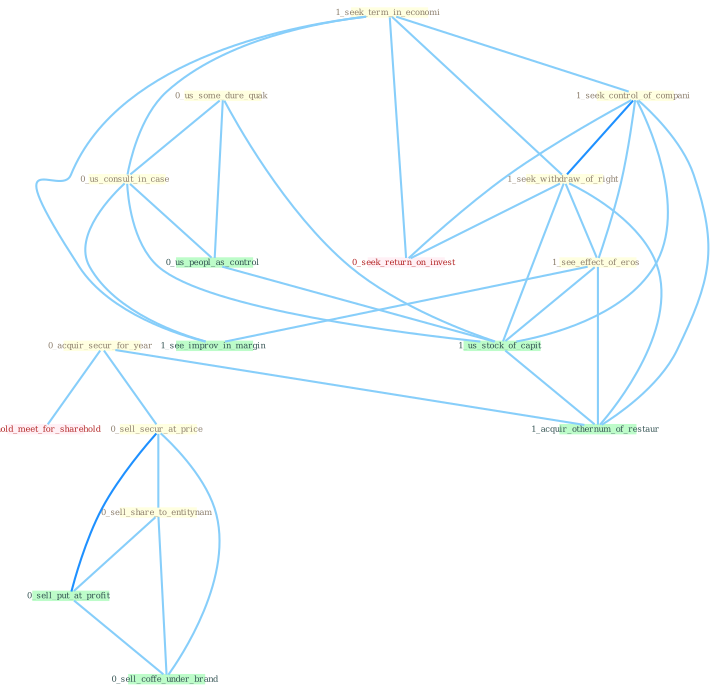 Graph G{ 
    node
    [shape=polygon,style=filled,width=.5,height=.06,color="#BDFCC9",fixedsize=true,fontsize=4,
    fontcolor="#2f4f4f"];
    {node
    [color="#ffffe0", fontcolor="#8b7d6b"] "0_acquir_secur_for_year " "1_seek_term_in_economi " "0_us_some_dure_quak " "1_seek_control_of_compani " "1_seek_withdraw_of_right " "0_sell_secur_at_price " "0_us_consult_in_case " "1_see_effect_of_eros " "0_sell_share_to_entitynam "}
{node [color="#fff0f5", fontcolor="#b22222"] "0_seek_return_on_invest " "1_hold_meet_for_sharehold "}
edge [color="#B0E2FF"];

	"0_acquir_secur_for_year " -- "0_sell_secur_at_price " [w="1", color="#87cefa" ];
	"0_acquir_secur_for_year " -- "1_hold_meet_for_sharehold " [w="1", color="#87cefa" ];
	"0_acquir_secur_for_year " -- "1_acquir_othernum_of_restaur " [w="1", color="#87cefa" ];
	"1_seek_term_in_economi " -- "1_seek_control_of_compani " [w="1", color="#87cefa" ];
	"1_seek_term_in_economi " -- "1_seek_withdraw_of_right " [w="1", color="#87cefa" ];
	"1_seek_term_in_economi " -- "0_us_consult_in_case " [w="1", color="#87cefa" ];
	"1_seek_term_in_economi " -- "0_seek_return_on_invest " [w="1", color="#87cefa" ];
	"1_seek_term_in_economi " -- "1_see_improv_in_margin " [w="1", color="#87cefa" ];
	"0_us_some_dure_quak " -- "0_us_consult_in_case " [w="1", color="#87cefa" ];
	"0_us_some_dure_quak " -- "0_us_peopl_as_control " [w="1", color="#87cefa" ];
	"0_us_some_dure_quak " -- "1_us_stock_of_capit " [w="1", color="#87cefa" ];
	"1_seek_control_of_compani " -- "1_seek_withdraw_of_right " [w="2", color="#1e90ff" , len=0.8];
	"1_seek_control_of_compani " -- "1_see_effect_of_eros " [w="1", color="#87cefa" ];
	"1_seek_control_of_compani " -- "0_seek_return_on_invest " [w="1", color="#87cefa" ];
	"1_seek_control_of_compani " -- "1_us_stock_of_capit " [w="1", color="#87cefa" ];
	"1_seek_control_of_compani " -- "1_acquir_othernum_of_restaur " [w="1", color="#87cefa" ];
	"1_seek_withdraw_of_right " -- "1_see_effect_of_eros " [w="1", color="#87cefa" ];
	"1_seek_withdraw_of_right " -- "0_seek_return_on_invest " [w="1", color="#87cefa" ];
	"1_seek_withdraw_of_right " -- "1_us_stock_of_capit " [w="1", color="#87cefa" ];
	"1_seek_withdraw_of_right " -- "1_acquir_othernum_of_restaur " [w="1", color="#87cefa" ];
	"0_sell_secur_at_price " -- "0_sell_share_to_entitynam " [w="1", color="#87cefa" ];
	"0_sell_secur_at_price " -- "0_sell_put_at_profit " [w="2", color="#1e90ff" , len=0.8];
	"0_sell_secur_at_price " -- "0_sell_coffe_under_brand " [w="1", color="#87cefa" ];
	"0_us_consult_in_case " -- "0_us_peopl_as_control " [w="1", color="#87cefa" ];
	"0_us_consult_in_case " -- "1_us_stock_of_capit " [w="1", color="#87cefa" ];
	"0_us_consult_in_case " -- "1_see_improv_in_margin " [w="1", color="#87cefa" ];
	"1_see_effect_of_eros " -- "1_us_stock_of_capit " [w="1", color="#87cefa" ];
	"1_see_effect_of_eros " -- "1_see_improv_in_margin " [w="1", color="#87cefa" ];
	"1_see_effect_of_eros " -- "1_acquir_othernum_of_restaur " [w="1", color="#87cefa" ];
	"0_sell_share_to_entitynam " -- "0_sell_put_at_profit " [w="1", color="#87cefa" ];
	"0_sell_share_to_entitynam " -- "0_sell_coffe_under_brand " [w="1", color="#87cefa" ];
	"0_us_peopl_as_control " -- "1_us_stock_of_capit " [w="1", color="#87cefa" ];
	"0_sell_put_at_profit " -- "0_sell_coffe_under_brand " [w="1", color="#87cefa" ];
	"1_us_stock_of_capit " -- "1_acquir_othernum_of_restaur " [w="1", color="#87cefa" ];
}